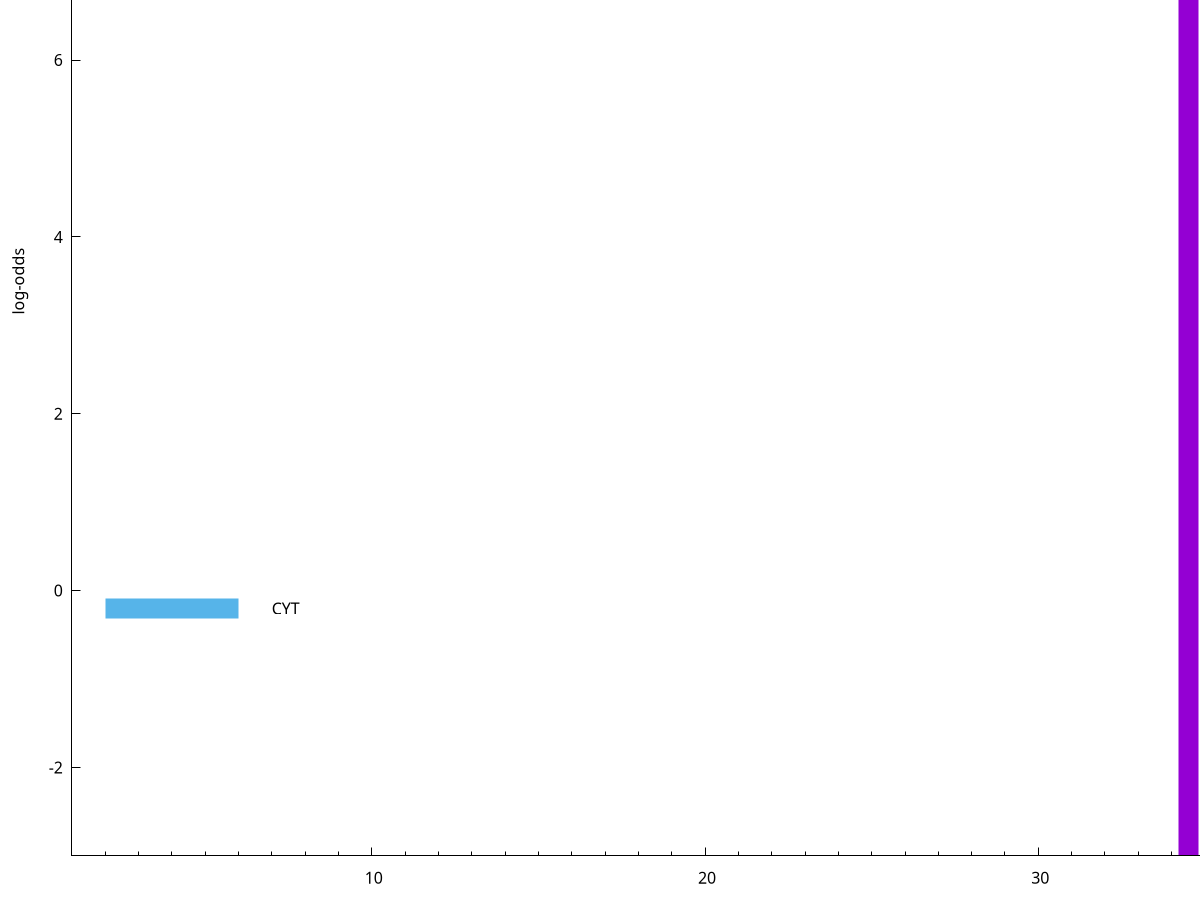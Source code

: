 set title "LipoP predictions for SRR3987118.gff"
set size 2., 1.4
set xrange [1:70] 
set mxtics 10
set yrange [-3:10]
set y2range [0:13]
set ylabel "log-odds"
set term postscript eps color solid "Helvetica" 30
set output "SRR3987118.gff2.eps"
set arrow from 2,8.64252 to 6,8.64252 nohead lt 4 lw 20
set label "TMH" at 7,8.64252
set arrow from 2,7.39886 to 6,7.39886 nohead lt 1 lw 20
set label "SpI" at 7,7.39886
set arrow from 2,-0.200913 to 6,-0.200913 nohead lt 3 lw 20
set label "CYT" at 7,-0.200913
set arrow from 2,8.64252 to 6,8.64252 nohead lt 4 lw 20
set label "TMH" at 7,8.64252
# NOTE: The scores below are the log-odds scores with the threshold
# NOTE: subtracted (a hack to make gnuplot make the histogram all
# NOTE: look nice).
plot "-" axes x1y2 title "" with impulses lt 1 lw 20
34.500000 10.352350
38.500000 4.388210
41.500000 3.578177
36.500000 2.738125
40.500000 0.685340
e
exit
